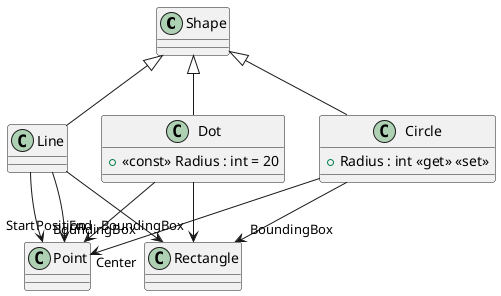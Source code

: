 @startuml
class Shape {
}
class Dot {
    + <<const>> Radius : int = 20
}
class Line {
}
class Circle {
    + Radius : int <<get>> <<set>>
}
Shape <|-- Dot
Dot --> "Position" Point
Dot --> "BoundingBox" Rectangle
Shape <|-- Line
Line --> "Start" Point
Line --> "End" Point
Line --> "BoundingBox" Rectangle
Shape <|-- Circle
Circle --> "Center" Point
Circle --> "BoundingBox" Rectangle
@enduml
